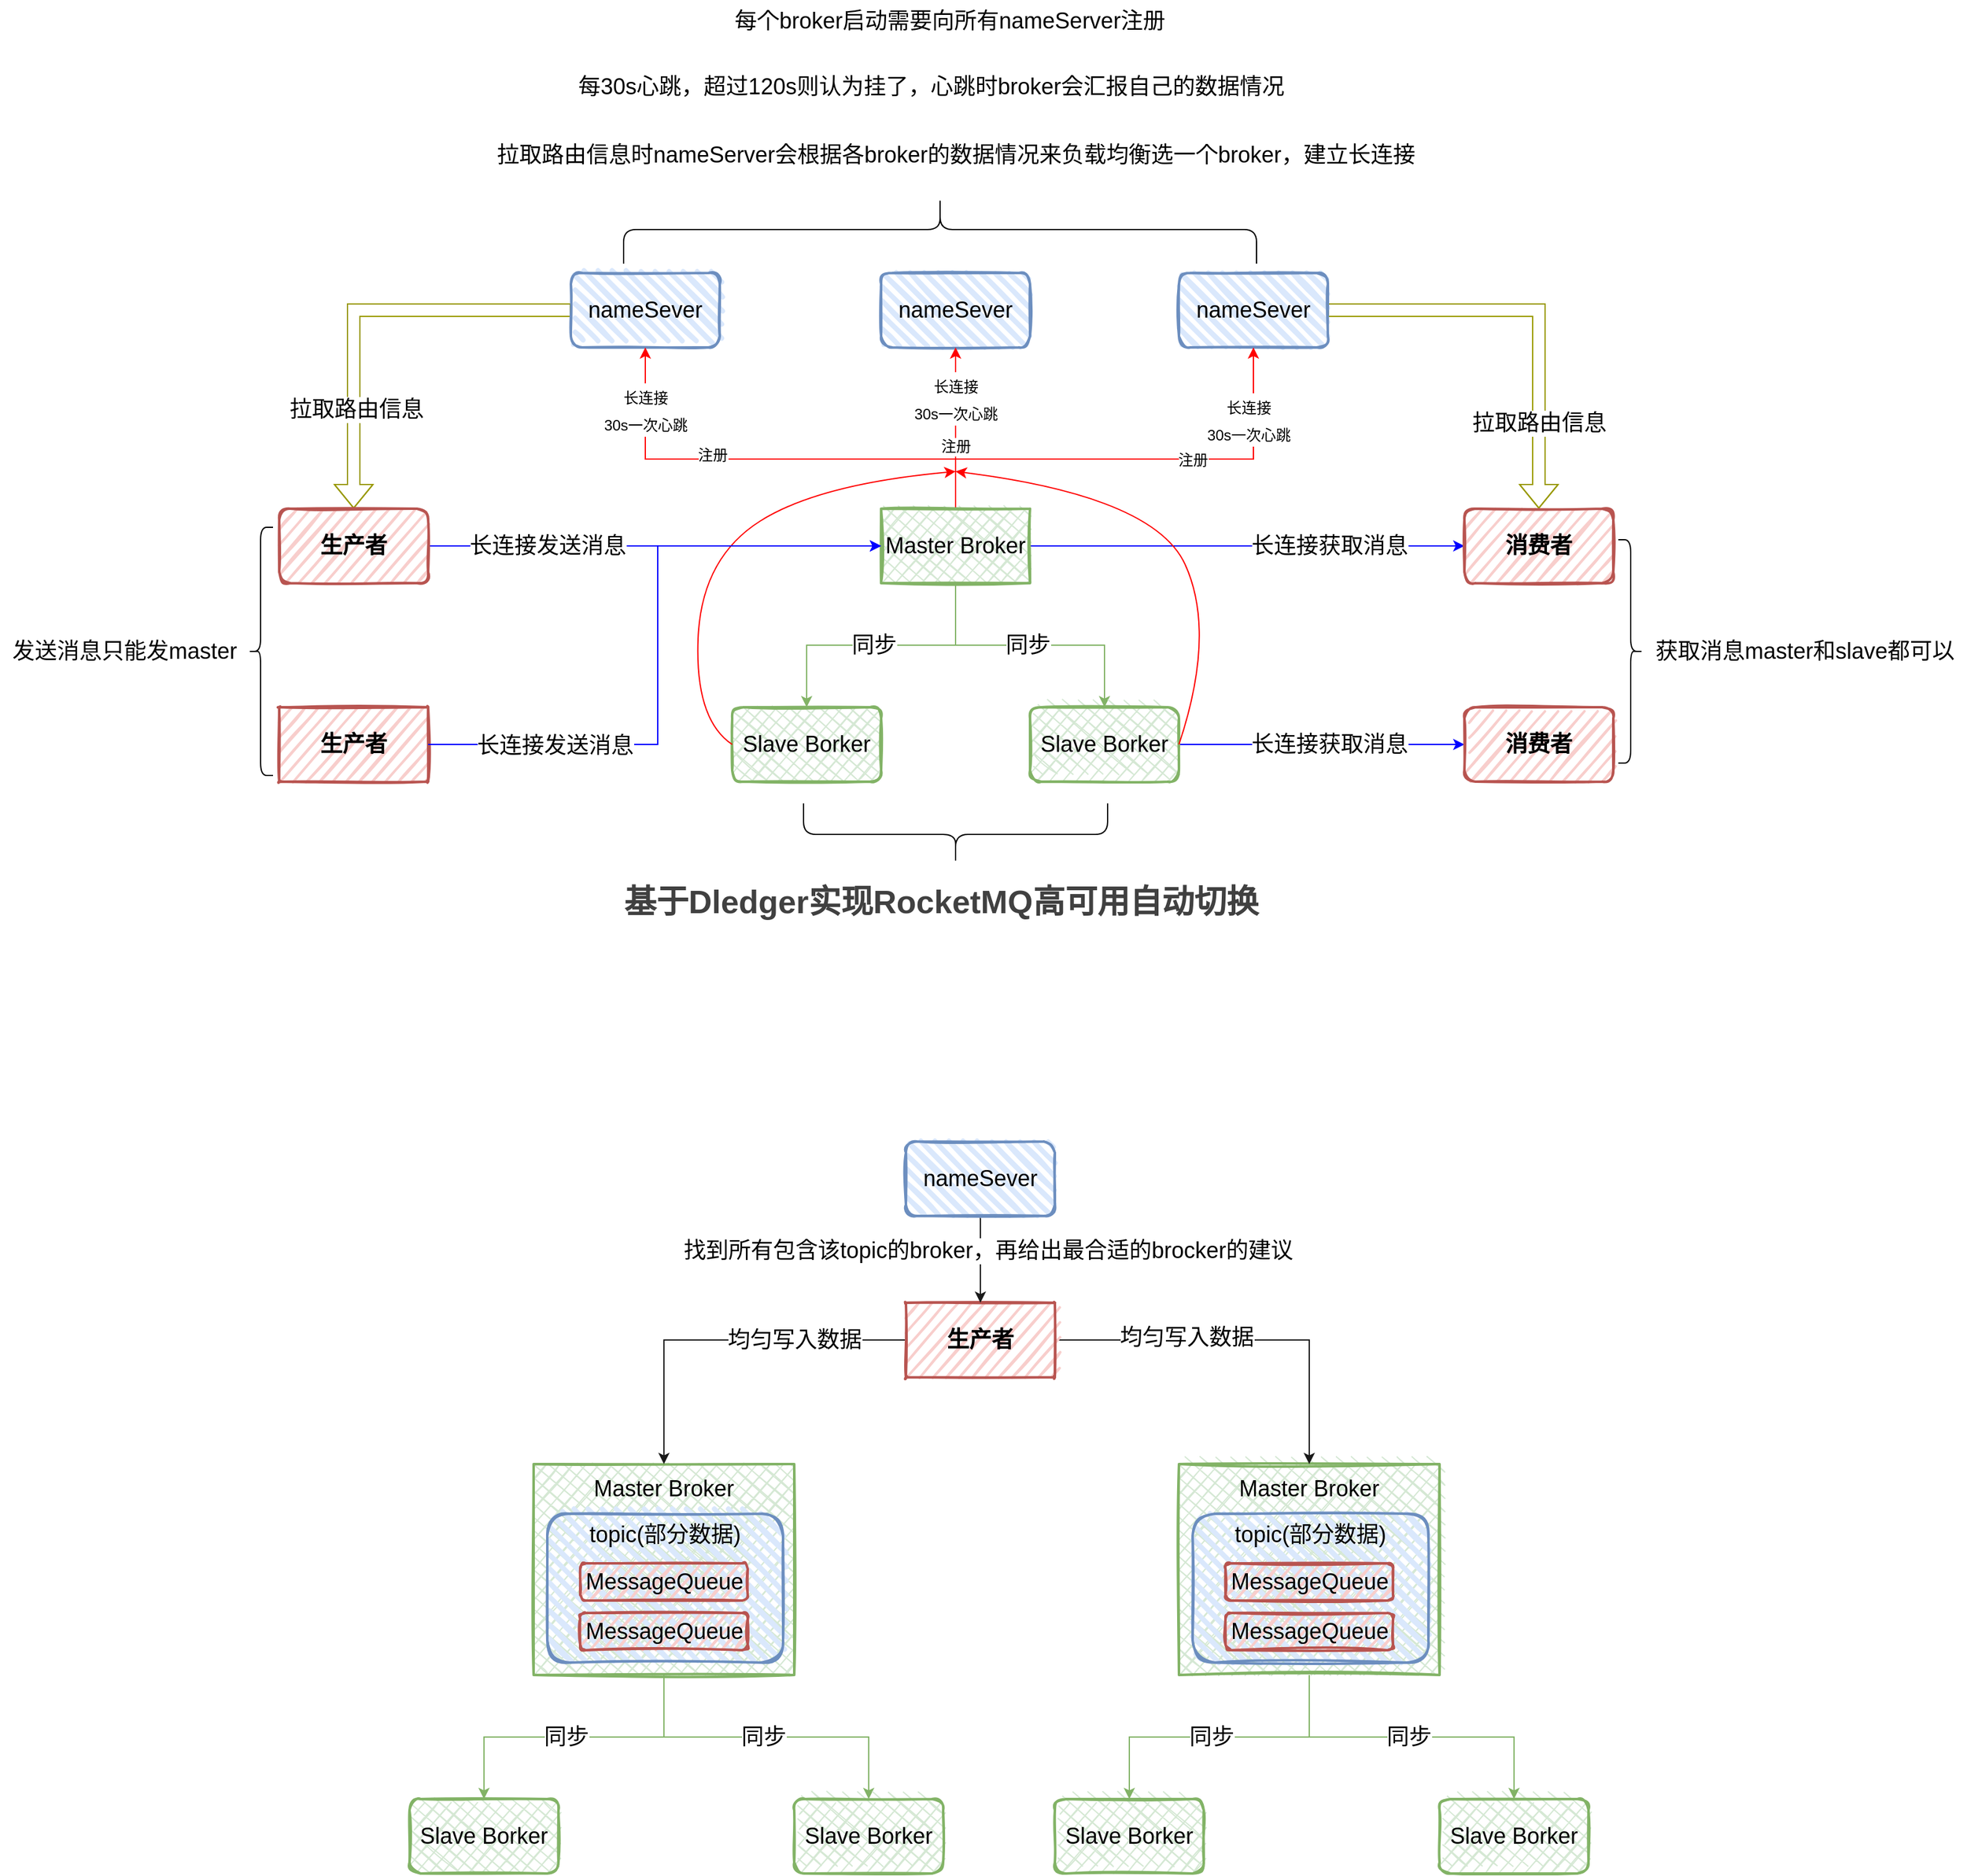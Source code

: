 <mxfile version="16.2.2" type="github">
  <diagram id="UukSEk4Vx-OJ-TLTvmII" name="第 1 页">
    <mxGraphModel dx="1544" dy="1113" grid="1" gridSize="10" guides="1" tooltips="1" connect="1" arrows="1" fold="1" page="1" pageScale="1" pageWidth="3300" pageHeight="4681" math="0" shadow="0">
      <root>
        <mxCell id="0" />
        <mxCell id="1" parent="0" />
        <mxCell id="u4I7CA3MxaDfeZdkPv-0-1" value="&lt;font style=&quot;font-size: 18px&quot;&gt;nameSever&lt;/font&gt;" style="rounded=1;whiteSpace=wrap;html=1;strokeWidth=2;fillWeight=4;hachureGap=8;hachureAngle=45;fillColor=#dae8fc;sketch=1;strokeColor=#6c8ebf;" parent="1" vertex="1">
          <mxGeometry x="960" y="440" width="120" height="60" as="geometry" />
        </mxCell>
        <mxCell id="u4I7CA3MxaDfeZdkPv-0-2" style="edgeStyle=orthogonalEdgeStyle;rounded=0;orthogonalLoop=1;jettySize=auto;html=1;exitX=0;exitY=0.5;exitDx=0;exitDy=0;entryX=0.5;entryY=0;entryDx=0;entryDy=0;fontSize=18;strokeColor=#999900;shape=flexArrow;" parent="1" source="u4I7CA3MxaDfeZdkPv-0-4" target="u4I7CA3MxaDfeZdkPv-0-32" edge="1">
          <mxGeometry relative="1" as="geometry" />
        </mxCell>
        <mxCell id="u4I7CA3MxaDfeZdkPv-0-3" value="拉取路由信息" style="edgeLabel;html=1;align=center;verticalAlign=middle;resizable=0;points=[];fontSize=18;" parent="u4I7CA3MxaDfeZdkPv-0-2" vertex="1" connectable="0">
          <mxGeometry x="0.524" y="2" relative="1" as="geometry">
            <mxPoint y="-1" as="offset" />
          </mxGeometry>
        </mxCell>
        <mxCell id="u4I7CA3MxaDfeZdkPv-0-4" value="&lt;font style=&quot;font-size: 18px&quot;&gt;nameSever&lt;/font&gt;" style="rounded=1;whiteSpace=wrap;html=1;strokeWidth=2;fillWeight=4;hachureGap=8;hachureAngle=45;fillColor=#dae8fc;sketch=1;strokeColor=#6c8ebf;" parent="1" vertex="1">
          <mxGeometry x="710" y="440" width="120" height="60" as="geometry" />
        </mxCell>
        <mxCell id="u4I7CA3MxaDfeZdkPv-0-5" style="edgeStyle=orthogonalEdgeStyle;rounded=0;orthogonalLoop=1;jettySize=auto;html=1;exitX=1;exitY=0.5;exitDx=0;exitDy=0;entryX=0.5;entryY=0;entryDx=0;entryDy=0;fontSize=18;strokeColor=#999900;shape=flexArrow;" parent="1" source="u4I7CA3MxaDfeZdkPv-0-7" target="u4I7CA3MxaDfeZdkPv-0-34" edge="1">
          <mxGeometry relative="1" as="geometry" />
        </mxCell>
        <mxCell id="u4I7CA3MxaDfeZdkPv-0-6" value="拉取路由信息" style="edgeLabel;html=1;align=center;verticalAlign=middle;resizable=0;points=[];fontSize=18;" parent="u4I7CA3MxaDfeZdkPv-0-5" vertex="1" connectable="0">
          <mxGeometry x="0.335" y="-2" relative="1" as="geometry">
            <mxPoint x="2" y="40" as="offset" />
          </mxGeometry>
        </mxCell>
        <mxCell id="u4I7CA3MxaDfeZdkPv-0-7" value="&lt;font style=&quot;font-size: 18px&quot;&gt;nameSever&lt;/font&gt;" style="rounded=1;whiteSpace=wrap;html=1;strokeWidth=2;fillWeight=4;hachureGap=8;hachureAngle=45;fillColor=#dae8fc;sketch=1;strokeColor=#6c8ebf;" parent="1" vertex="1">
          <mxGeometry x="1200" y="440" width="120" height="60" as="geometry" />
        </mxCell>
        <mxCell id="u4I7CA3MxaDfeZdkPv-0-8" value="" style="edgeStyle=orthogonalEdgeStyle;rounded=0;orthogonalLoop=1;jettySize=auto;html=1;fontSize=18;strokeColor=#82b366;exitX=0.5;exitY=1;exitDx=0;exitDy=0;fillColor=#d5e8d4;" parent="1" source="u4I7CA3MxaDfeZdkPv-0-21" target="u4I7CA3MxaDfeZdkPv-0-22" edge="1">
          <mxGeometry relative="1" as="geometry" />
        </mxCell>
        <mxCell id="u4I7CA3MxaDfeZdkPv-0-9" value="同步" style="edgeLabel;html=1;align=center;verticalAlign=middle;resizable=0;points=[];fontSize=18;" parent="u4I7CA3MxaDfeZdkPv-0-8" vertex="1" connectable="0">
          <mxGeometry x="0.054" relative="1" as="geometry">
            <mxPoint as="offset" />
          </mxGeometry>
        </mxCell>
        <mxCell id="u4I7CA3MxaDfeZdkPv-0-10" value="" style="edgeStyle=orthogonalEdgeStyle;rounded=0;orthogonalLoop=1;jettySize=auto;html=1;fontSize=18;strokeColor=#82b366;fillColor=#d5e8d4;" parent="1" source="u4I7CA3MxaDfeZdkPv-0-21" target="u4I7CA3MxaDfeZdkPv-0-25" edge="1">
          <mxGeometry relative="1" as="geometry" />
        </mxCell>
        <mxCell id="u4I7CA3MxaDfeZdkPv-0-11" value="同步" style="edgeLabel;html=1;align=center;verticalAlign=middle;resizable=0;points=[];fontSize=18;" parent="u4I7CA3MxaDfeZdkPv-0-10" vertex="1" connectable="0">
          <mxGeometry x="-0.018" y="-6" relative="1" as="geometry">
            <mxPoint y="-6" as="offset" />
          </mxGeometry>
        </mxCell>
        <mxCell id="u4I7CA3MxaDfeZdkPv-0-12" style="edgeStyle=orthogonalEdgeStyle;rounded=0;orthogonalLoop=1;jettySize=auto;html=1;entryX=0.5;entryY=1;entryDx=0;entryDy=0;fontSize=18;strokeColor=#FF0000;" parent="1" target="u4I7CA3MxaDfeZdkPv-0-7" edge="1">
          <mxGeometry relative="1" as="geometry">
            <mxPoint x="1020" y="620" as="sourcePoint" />
            <Array as="points">
              <mxPoint x="1020" y="590" />
              <mxPoint x="1260" y="590" />
            </Array>
          </mxGeometry>
        </mxCell>
        <mxCell id="u4I7CA3MxaDfeZdkPv-0-13" value="注册" style="edgeLabel;html=1;align=center;verticalAlign=middle;resizable=0;points=[];fontSize=12;" parent="u4I7CA3MxaDfeZdkPv-0-12" vertex="1" connectable="0">
          <mxGeometry x="0.229" y="-1" relative="1" as="geometry">
            <mxPoint as="offset" />
          </mxGeometry>
        </mxCell>
        <mxCell id="u4I7CA3MxaDfeZdkPv-0-14" style="edgeStyle=orthogonalEdgeStyle;rounded=0;orthogonalLoop=1;jettySize=auto;html=1;exitX=0.5;exitY=0;exitDx=0;exitDy=0;entryX=0.5;entryY=1;entryDx=0;entryDy=0;fontSize=18;strokeColor=#FF0000;" parent="1" source="u4I7CA3MxaDfeZdkPv-0-21" target="u4I7CA3MxaDfeZdkPv-0-1" edge="1">
          <mxGeometry relative="1" as="geometry" />
        </mxCell>
        <mxCell id="u4I7CA3MxaDfeZdkPv-0-15" value="&lt;font style=&quot;font-size: 12px&quot;&gt;长连接&lt;br&gt;30s一次心跳&lt;/font&gt;" style="edgeLabel;html=1;align=center;verticalAlign=middle;resizable=0;points=[];fontSize=18;" parent="u4I7CA3MxaDfeZdkPv-0-14" vertex="1" connectable="0">
          <mxGeometry x="0.486" relative="1" as="geometry">
            <mxPoint y="7" as="offset" />
          </mxGeometry>
        </mxCell>
        <mxCell id="u4I7CA3MxaDfeZdkPv-0-16" value="注册" style="edgeLabel;html=1;align=center;verticalAlign=middle;resizable=0;points=[];fontSize=12;" parent="u4I7CA3MxaDfeZdkPv-0-14" vertex="1" connectable="0">
          <mxGeometry x="-0.578" relative="1" as="geometry">
            <mxPoint y="-23" as="offset" />
          </mxGeometry>
        </mxCell>
        <mxCell id="u4I7CA3MxaDfeZdkPv-0-17" style="edgeStyle=orthogonalEdgeStyle;rounded=0;orthogonalLoop=1;jettySize=auto;html=1;exitX=0.5;exitY=0;exitDx=0;exitDy=0;entryX=0.5;entryY=1;entryDx=0;entryDy=0;fontSize=18;strokeColor=#FF0000;" parent="1" source="u4I7CA3MxaDfeZdkPv-0-21" target="u4I7CA3MxaDfeZdkPv-0-4" edge="1">
          <mxGeometry relative="1" as="geometry">
            <Array as="points">
              <mxPoint x="1020" y="590" />
              <mxPoint x="770" y="590" />
            </Array>
          </mxGeometry>
        </mxCell>
        <mxCell id="u4I7CA3MxaDfeZdkPv-0-18" value="注册" style="edgeLabel;html=1;align=center;verticalAlign=middle;resizable=0;points=[];fontSize=12;" parent="u4I7CA3MxaDfeZdkPv-0-17" vertex="1" connectable="0">
          <mxGeometry x="0.246" y="-2" relative="1" as="geometry">
            <mxPoint y="-1" as="offset" />
          </mxGeometry>
        </mxCell>
        <mxCell id="u4I7CA3MxaDfeZdkPv-0-19" style="edgeStyle=orthogonalEdgeStyle;rounded=0;orthogonalLoop=1;jettySize=auto;html=1;exitX=1;exitY=0.5;exitDx=0;exitDy=0;entryX=0;entryY=0.5;entryDx=0;entryDy=0;fontSize=18;strokeColor=#0000FF;" parent="1" source="u4I7CA3MxaDfeZdkPv-0-21" target="u4I7CA3MxaDfeZdkPv-0-34" edge="1">
          <mxGeometry relative="1" as="geometry" />
        </mxCell>
        <mxCell id="u4I7CA3MxaDfeZdkPv-0-20" value="长连接获取消息" style="edgeLabel;html=1;align=center;verticalAlign=middle;resizable=0;points=[];fontSize=18;" parent="u4I7CA3MxaDfeZdkPv-0-19" vertex="1" connectable="0">
          <mxGeometry x="-0.031" y="4" relative="1" as="geometry">
            <mxPoint x="71" y="4" as="offset" />
          </mxGeometry>
        </mxCell>
        <mxCell id="u4I7CA3MxaDfeZdkPv-0-21" value="Master Broker" style="whiteSpace=wrap;html=1;fontSize=18;fillColor=#d5e8d4;strokeWidth=2;fillWeight=-1;hachureGap=8;fillStyle=cross-hatch;sketch=1;strokeColor=#82b366;" parent="1" vertex="1">
          <mxGeometry x="960" y="630" width="120" height="60" as="geometry" />
        </mxCell>
        <mxCell id="u4I7CA3MxaDfeZdkPv-0-22" value="&lt;span&gt;Slave Borker&lt;/span&gt;" style="rounded=1;whiteSpace=wrap;html=1;fontSize=18;fillColor=#d5e8d4;strokeColor=#82b366;strokeWidth=2;fillWeight=-1;hachureGap=8;fillStyle=cross-hatch;sketch=1;" parent="1" vertex="1">
          <mxGeometry x="840" y="790" width="120" height="60" as="geometry" />
        </mxCell>
        <mxCell id="u4I7CA3MxaDfeZdkPv-0-23" style="edgeStyle=orthogonalEdgeStyle;rounded=0;orthogonalLoop=1;jettySize=auto;html=1;exitX=1;exitY=0.5;exitDx=0;exitDy=0;entryX=0;entryY=0.5;entryDx=0;entryDy=0;fontSize=18;strokeColor=#0000FF;" parent="1" source="u4I7CA3MxaDfeZdkPv-0-25" target="u4I7CA3MxaDfeZdkPv-0-35" edge="1">
          <mxGeometry relative="1" as="geometry" />
        </mxCell>
        <mxCell id="u4I7CA3MxaDfeZdkPv-0-24" value="长连接获取消息" style="edgeLabel;html=1;align=center;verticalAlign=middle;resizable=0;points=[];fontSize=18;" parent="u4I7CA3MxaDfeZdkPv-0-23" vertex="1" connectable="0">
          <mxGeometry x="-0.236" y="4" relative="1" as="geometry">
            <mxPoint x="33" y="4" as="offset" />
          </mxGeometry>
        </mxCell>
        <mxCell id="u4I7CA3MxaDfeZdkPv-0-25" value="&lt;span&gt;Slave Borker&lt;/span&gt;" style="rounded=1;whiteSpace=wrap;html=1;fontSize=18;fillColor=#d5e8d4;strokeColor=#82b366;strokeWidth=2;fillWeight=-1;hachureGap=8;fillStyle=cross-hatch;sketch=1;" parent="1" vertex="1">
          <mxGeometry x="1080" y="790" width="120" height="60" as="geometry" />
        </mxCell>
        <mxCell id="u4I7CA3MxaDfeZdkPv-0-26" value="&lt;font style=&quot;font-size: 12px&quot;&gt;长连接&lt;br&gt;30s一次心跳&lt;/font&gt;" style="edgeLabel;html=1;align=center;verticalAlign=middle;resizable=0;points=[];fontSize=18;" parent="1" vertex="1" connectable="0">
          <mxGeometry x="770" y="550" as="geometry" />
        </mxCell>
        <mxCell id="u4I7CA3MxaDfeZdkPv-0-27" value="&lt;font style=&quot;font-size: 12px&quot;&gt;长连接&lt;br&gt;30s一次心跳&lt;/font&gt;" style="edgeLabel;html=1;align=center;verticalAlign=middle;resizable=0;points=[];fontSize=18;" parent="1" vertex="1" connectable="0">
          <mxGeometry x="1080" y="560" as="geometry">
            <mxPoint x="176" y="-2" as="offset" />
          </mxGeometry>
        </mxCell>
        <mxCell id="u4I7CA3MxaDfeZdkPv-0-28" value="" style="curved=1;endArrow=classic;html=1;rounded=0;fontSize=12;strokeColor=#FF0000;exitX=1;exitY=0.5;exitDx=0;exitDy=0;" parent="1" source="u4I7CA3MxaDfeZdkPv-0-25" edge="1">
          <mxGeometry width="50" height="50" relative="1" as="geometry">
            <mxPoint x="1180" y="730" as="sourcePoint" />
            <mxPoint x="1020" y="600" as="targetPoint" />
            <Array as="points">
              <mxPoint x="1230" y="730" />
              <mxPoint x="1180" y="620" />
            </Array>
          </mxGeometry>
        </mxCell>
        <mxCell id="u4I7CA3MxaDfeZdkPv-0-29" value="" style="curved=1;endArrow=classic;html=1;rounded=0;fontSize=12;strokeColor=#FF0000;exitX=0;exitY=0.5;exitDx=0;exitDy=0;" parent="1" source="u4I7CA3MxaDfeZdkPv-0-22" edge="1">
          <mxGeometry width="50" height="50" relative="1" as="geometry">
            <mxPoint x="815" y="720" as="sourcePoint" />
            <mxPoint x="1020" y="600" as="targetPoint" />
            <Array as="points">
              <mxPoint x="810" y="800" />
              <mxPoint x="815" y="670" />
              <mxPoint x="910" y="610" />
            </Array>
          </mxGeometry>
        </mxCell>
        <mxCell id="u4I7CA3MxaDfeZdkPv-0-30" style="edgeStyle=orthogonalEdgeStyle;rounded=0;orthogonalLoop=1;jettySize=auto;html=1;exitX=1;exitY=0.5;exitDx=0;exitDy=0;entryX=0;entryY=0.5;entryDx=0;entryDy=0;fontSize=18;strokeColor=#0000FF;" parent="1" source="u4I7CA3MxaDfeZdkPv-0-32" target="u4I7CA3MxaDfeZdkPv-0-21" edge="1">
          <mxGeometry relative="1" as="geometry" />
        </mxCell>
        <mxCell id="u4I7CA3MxaDfeZdkPv-0-31" value="长连接发送消息" style="edgeLabel;html=1;align=center;verticalAlign=middle;resizable=0;points=[];fontSize=18;" parent="u4I7CA3MxaDfeZdkPv-0-30" vertex="1" connectable="0">
          <mxGeometry x="-0.302" y="-4" relative="1" as="geometry">
            <mxPoint x="-32" y="-4" as="offset" />
          </mxGeometry>
        </mxCell>
        <mxCell id="u4I7CA3MxaDfeZdkPv-0-32" value="&lt;font style=&quot;font-size: 18px&quot;&gt;&lt;b&gt;生产者&lt;/b&gt;&lt;/font&gt;" style="rounded=1;whiteSpace=wrap;html=1;fillColor=#f8cecc;strokeWidth=2;fillWeight=2;hachureGap=8;fillStyle=dots;sketch=1;strokeColor=#b85450;" parent="1" vertex="1">
          <mxGeometry x="475" y="630" width="120" height="60" as="geometry" />
        </mxCell>
        <mxCell id="u4I7CA3MxaDfeZdkPv-0-33" value="&lt;font style=&quot;font-size: 18px&quot;&gt;&lt;b&gt;生产者&lt;/b&gt;&lt;/font&gt;" style="rounded=1;whiteSpace=wrap;html=1;fillColor=#f8cecc;strokeWidth=2;fillWeight=2;hachureGap=8;fillStyle=dots;sketch=1;strokeColor=#b85450;arcSize=0;" parent="1" vertex="1">
          <mxGeometry x="475" y="790" width="120" height="60" as="geometry" />
        </mxCell>
        <mxCell id="u4I7CA3MxaDfeZdkPv-0-34" value="&lt;font style=&quot;font-size: 18px&quot;&gt;&lt;b&gt;消费者&lt;/b&gt;&lt;/font&gt;" style="rounded=1;whiteSpace=wrap;html=1;fillColor=#f8cecc;strokeWidth=2;fillWeight=2;hachureGap=8;fillStyle=dots;sketch=1;strokeColor=#b85450;" parent="1" vertex="1">
          <mxGeometry x="1430" y="630" width="120" height="60" as="geometry" />
        </mxCell>
        <mxCell id="u4I7CA3MxaDfeZdkPv-0-35" value="&lt;font style=&quot;font-size: 18px&quot;&gt;&lt;b&gt;消费者&lt;/b&gt;&lt;/font&gt;" style="rounded=1;whiteSpace=wrap;html=1;fillColor=#f8cecc;strokeWidth=2;fillWeight=2;hachureGap=8;fillStyle=dots;sketch=1;strokeColor=#b85450;" parent="1" vertex="1">
          <mxGeometry x="1430" y="790" width="120" height="60" as="geometry" />
        </mxCell>
        <mxCell id="u4I7CA3MxaDfeZdkPv-0-36" style="edgeStyle=orthogonalEdgeStyle;rounded=0;orthogonalLoop=1;jettySize=auto;html=1;exitX=1;exitY=0.5;exitDx=0;exitDy=0;entryX=0;entryY=0.5;entryDx=0;entryDy=0;fontSize=18;strokeColor=#0000FF;" parent="1" source="u4I7CA3MxaDfeZdkPv-0-33" target="u4I7CA3MxaDfeZdkPv-0-21" edge="1">
          <mxGeometry relative="1" as="geometry">
            <mxPoint x="595" y="799.09" as="sourcePoint" />
            <mxPoint x="960" y="799.09" as="targetPoint" />
            <Array as="points">
              <mxPoint x="780" y="820" />
              <mxPoint x="780" y="660" />
            </Array>
          </mxGeometry>
        </mxCell>
        <mxCell id="u4I7CA3MxaDfeZdkPv-0-37" value="长连接发送消息" style="edgeLabel;html=1;align=center;verticalAlign=middle;resizable=0;points=[];fontSize=18;" parent="u4I7CA3MxaDfeZdkPv-0-36" vertex="1" connectable="0">
          <mxGeometry x="-0.302" y="-4" relative="1" as="geometry">
            <mxPoint x="-81" y="-3" as="offset" />
          </mxGeometry>
        </mxCell>
        <mxCell id="u4I7CA3MxaDfeZdkPv-0-38" value="发送消息只能发master" style="text;html=1;align=center;verticalAlign=middle;resizable=0;points=[];autosize=1;strokeColor=none;fillColor=none;fontSize=18;" parent="1" vertex="1">
          <mxGeometry x="250" y="730" width="200" height="30" as="geometry" />
        </mxCell>
        <mxCell id="u4I7CA3MxaDfeZdkPv-0-39" value="" style="shape=curlyBracket;whiteSpace=wrap;html=1;rounded=1;fontSize=18;" parent="1" vertex="1">
          <mxGeometry x="450" y="645" width="20" height="200" as="geometry" />
        </mxCell>
        <mxCell id="u4I7CA3MxaDfeZdkPv-0-40" value="" style="shape=curlyBracket;whiteSpace=wrap;html=1;rounded=1;flipH=1;fontSize=18;" parent="1" vertex="1">
          <mxGeometry x="1554" y="655" width="20" height="180" as="geometry" />
        </mxCell>
        <mxCell id="u4I7CA3MxaDfeZdkPv-0-41" value="获取消息master和slave都可以" style="text;html=1;align=center;verticalAlign=middle;resizable=0;points=[];autosize=1;strokeColor=none;fillColor=none;fontSize=18;" parent="1" vertex="1">
          <mxGeometry x="1574" y="730" width="260" height="30" as="geometry" />
        </mxCell>
        <mxCell id="u4I7CA3MxaDfeZdkPv-0-42" value="" style="shape=curlyBracket;whiteSpace=wrap;html=1;rounded=1;fontSize=18;rotation=90;" parent="1" vertex="1">
          <mxGeometry x="980" y="150" width="55" height="510" as="geometry" />
        </mxCell>
        <mxCell id="u4I7CA3MxaDfeZdkPv-0-43" value="&lt;meta charset=&quot;utf-8&quot;&gt;&lt;span style=&quot;color: rgb(0, 0, 0); font-family: helvetica; font-size: 18px; font-style: normal; font-weight: 400; letter-spacing: normal; text-align: center; text-indent: 0px; text-transform: none; word-spacing: 0px; background-color: rgb(255, 255, 255); display: inline; float: none;&quot;&gt;每个broker启动需要向所有nameServer注册&lt;/span&gt;" style="text;whiteSpace=wrap;html=1;fontSize=18;" parent="1" vertex="1">
          <mxGeometry x="840" y="220" width="370" height="40" as="geometry" />
        </mxCell>
        <mxCell id="u4I7CA3MxaDfeZdkPv-0-44" value="每30s心跳，超过120s则认为挂了，心跳时broker会汇报自己的数据情况" style="edgeLabel;html=1;align=center;verticalAlign=middle;resizable=0;points=[];fontSize=18;" parent="1" vertex="1" connectable="0">
          <mxGeometry x="1000.001" y="289.998" as="geometry" />
        </mxCell>
        <mxCell id="u4I7CA3MxaDfeZdkPv-0-45" value="拉取路由信息时nameServer会根据各broker的数据情况来负载均衡选一个broker，建立长连接" style="text;html=1;align=center;verticalAlign=middle;resizable=0;points=[];autosize=1;strokeColor=none;fillColor=none;fontSize=18;" parent="1" vertex="1">
          <mxGeometry x="640" y="330" width="760" height="30" as="geometry" />
        </mxCell>
        <mxCell id="u4I7CA3MxaDfeZdkPv-0-46" value="" style="shape=curlyBracket;whiteSpace=wrap;html=1;rounded=1;flipH=1;fontSize=18;rotation=90;" parent="1" vertex="1">
          <mxGeometry x="995" y="770" width="50" height="245" as="geometry" />
        </mxCell>
        <mxCell id="u4I7CA3MxaDfeZdkPv-0-47" value="&lt;h1 style=&quot;box-sizing: border-box ; margin-top: 0px ; margin-bottom: 16px ; color: rgb(64 , 64 , 64) ; font-size: 26px ; font-family: , &amp;#34;system-ui&amp;#34; , &amp;#34;apple color emoji&amp;#34; , &amp;#34;segoe ui emoji&amp;#34; , &amp;#34;segoe ui symbol&amp;#34; , &amp;#34;segoe ui&amp;#34; , &amp;#34;pingfang sc&amp;#34; , &amp;#34;hiragino sans gb&amp;#34; , &amp;#34;microsoft yahei&amp;#34; , &amp;#34;helvetica neue&amp;#34; , &amp;#34;helvetica&amp;#34; , &amp;#34;arial&amp;#34; , sans-serif ; background-color: rgb(255 , 255 , 255)&quot;&gt;基于Dledger实现RocketMQ高可用自动切换&lt;/h1&gt;" style="text;html=1;align=center;verticalAlign=middle;resizable=0;points=[];autosize=1;strokeColor=none;fillColor=none;fontSize=18;" parent="1" vertex="1">
          <mxGeometry x="742.5" y="935" width="530" height="40" as="geometry" />
        </mxCell>
        <mxCell id="u4I7CA3MxaDfeZdkPv-0-48" value="" style="edgeStyle=orthogonalEdgeStyle;rounded=0;orthogonalLoop=1;jettySize=auto;html=1;fontSize=18;strokeColor=#82b366;exitX=0.5;exitY=1;exitDx=0;exitDy=0;fillColor=#d5e8d4;" parent="1" source="u4I7CA3MxaDfeZdkPv-0-52" target="u4I7CA3MxaDfeZdkPv-0-53" edge="1">
          <mxGeometry relative="1" as="geometry" />
        </mxCell>
        <mxCell id="u4I7CA3MxaDfeZdkPv-0-49" value="同步" style="edgeLabel;html=1;align=center;verticalAlign=middle;resizable=0;points=[];fontSize=18;" parent="u4I7CA3MxaDfeZdkPv-0-48" vertex="1" connectable="0">
          <mxGeometry x="0.054" relative="1" as="geometry">
            <mxPoint as="offset" />
          </mxGeometry>
        </mxCell>
        <mxCell id="u4I7CA3MxaDfeZdkPv-0-50" value="" style="edgeStyle=orthogonalEdgeStyle;rounded=0;orthogonalLoop=1;jettySize=auto;html=1;fontSize=18;strokeColor=#82b366;fillColor=#d5e8d4;" parent="1" source="u4I7CA3MxaDfeZdkPv-0-52" target="u4I7CA3MxaDfeZdkPv-0-54" edge="1">
          <mxGeometry relative="1" as="geometry" />
        </mxCell>
        <mxCell id="u4I7CA3MxaDfeZdkPv-0-51" value="同步" style="edgeLabel;html=1;align=center;verticalAlign=middle;resizable=0;points=[];fontSize=18;" parent="u4I7CA3MxaDfeZdkPv-0-50" vertex="1" connectable="0">
          <mxGeometry x="-0.018" y="-6" relative="1" as="geometry">
            <mxPoint y="-6" as="offset" />
          </mxGeometry>
        </mxCell>
        <mxCell id="u4I7CA3MxaDfeZdkPv-0-52" value="&lt;div&gt;&lt;span&gt;Master Broker&lt;/span&gt;&lt;br&gt;&lt;/div&gt;&lt;div&gt;&lt;span&gt;&lt;br&gt;&lt;/span&gt;&lt;/div&gt;&lt;div&gt;&lt;span&gt;&lt;br&gt;&lt;/span&gt;&lt;/div&gt;&lt;div&gt;&lt;span&gt;&lt;br&gt;&lt;/span&gt;&lt;/div&gt;&lt;div&gt;&lt;span&gt;&lt;br&gt;&lt;/span&gt;&lt;/div&gt;&lt;div&gt;&lt;span&gt;&lt;br&gt;&lt;/span&gt;&lt;/div&gt;&lt;div&gt;&lt;span&gt;&lt;br&gt;&lt;/span&gt;&lt;/div&gt;" style="whiteSpace=wrap;html=1;fontSize=18;fillColor=#d5e8d4;strokeWidth=2;fillWeight=-1;hachureGap=8;fillStyle=cross-hatch;sketch=1;strokeColor=#82b366;align=center;" parent="1" vertex="1">
          <mxGeometry x="680" y="1400" width="210" height="170" as="geometry" />
        </mxCell>
        <mxCell id="u4I7CA3MxaDfeZdkPv-0-53" value="&lt;span&gt;Slave Borker&lt;/span&gt;" style="rounded=1;whiteSpace=wrap;html=1;fontSize=18;fillColor=#d5e8d4;strokeColor=#82b366;strokeWidth=2;fillWeight=-1;hachureGap=8;fillStyle=cross-hatch;sketch=1;" parent="1" vertex="1">
          <mxGeometry x="580" y="1670" width="120" height="60" as="geometry" />
        </mxCell>
        <mxCell id="u4I7CA3MxaDfeZdkPv-0-54" value="&lt;span&gt;Slave Borker&lt;/span&gt;" style="rounded=1;whiteSpace=wrap;html=1;fontSize=18;fillColor=#d5e8d4;strokeColor=#82b366;strokeWidth=2;fillWeight=-1;hachureGap=8;fillStyle=cross-hatch;sketch=1;" parent="1" vertex="1">
          <mxGeometry x="890" y="1670" width="120" height="60" as="geometry" />
        </mxCell>
        <mxCell id="u4I7CA3MxaDfeZdkPv-0-55" value="topic(部分数据)&lt;br&gt;&lt;br&gt;&lt;br&gt;&lt;br&gt;&lt;br&gt;" style="rounded=1;whiteSpace=wrap;html=1;strokeWidth=2;fillWeight=4;hachureGap=8;hachureAngle=45;fillColor=#dae8fc;sketch=1;fontSize=18;strokeColor=#6c8ebf;" parent="1" vertex="1">
          <mxGeometry x="691" y="1440" width="190" height="120" as="geometry" />
        </mxCell>
        <mxCell id="u4I7CA3MxaDfeZdkPv-0-56" value="MessageQueue" style="rounded=1;whiteSpace=wrap;html=1;fontSize=18;fillColor=#f8cecc;strokeWidth=2;fillWeight=2;hachureGap=8;fillStyle=dots;sketch=1;strokeColor=#b85450;" parent="1" vertex="1">
          <mxGeometry x="717.5" y="1480" width="135" height="30" as="geometry" />
        </mxCell>
        <mxCell id="u4I7CA3MxaDfeZdkPv-0-57" value="MessageQueue" style="rounded=1;whiteSpace=wrap;html=1;fontSize=18;fillColor=#f8cecc;strokeWidth=2;fillWeight=2;hachureGap=8;fillStyle=dots;sketch=1;strokeColor=#b85450;" parent="1" vertex="1">
          <mxGeometry x="717.5" y="1520" width="135" height="30" as="geometry" />
        </mxCell>
        <mxCell id="u4I7CA3MxaDfeZdkPv-0-58" value="" style="edgeStyle=orthogonalEdgeStyle;rounded=0;orthogonalLoop=1;jettySize=auto;html=1;fontSize=18;strokeColor=#82b366;exitX=0.5;exitY=1;exitDx=0;exitDy=0;fillColor=#d5e8d4;" parent="1" source="u4I7CA3MxaDfeZdkPv-0-62" target="u4I7CA3MxaDfeZdkPv-0-63" edge="1">
          <mxGeometry relative="1" as="geometry" />
        </mxCell>
        <mxCell id="u4I7CA3MxaDfeZdkPv-0-59" value="同步" style="edgeLabel;html=1;align=center;verticalAlign=middle;resizable=0;points=[];fontSize=18;" parent="u4I7CA3MxaDfeZdkPv-0-58" vertex="1" connectable="0">
          <mxGeometry x="0.054" relative="1" as="geometry">
            <mxPoint as="offset" />
          </mxGeometry>
        </mxCell>
        <mxCell id="u4I7CA3MxaDfeZdkPv-0-60" value="" style="edgeStyle=orthogonalEdgeStyle;rounded=0;orthogonalLoop=1;jettySize=auto;html=1;fontSize=18;strokeColor=#82b366;fillColor=#d5e8d4;" parent="1" source="u4I7CA3MxaDfeZdkPv-0-62" target="u4I7CA3MxaDfeZdkPv-0-64" edge="1">
          <mxGeometry relative="1" as="geometry" />
        </mxCell>
        <mxCell id="u4I7CA3MxaDfeZdkPv-0-61" value="同步" style="edgeLabel;html=1;align=center;verticalAlign=middle;resizable=0;points=[];fontSize=18;" parent="u4I7CA3MxaDfeZdkPv-0-60" vertex="1" connectable="0">
          <mxGeometry x="-0.018" y="-6" relative="1" as="geometry">
            <mxPoint y="-6" as="offset" />
          </mxGeometry>
        </mxCell>
        <mxCell id="u4I7CA3MxaDfeZdkPv-0-62" value="&lt;div&gt;&lt;span&gt;Master Broker&lt;/span&gt;&lt;br&gt;&lt;/div&gt;&lt;div&gt;&lt;span&gt;&lt;br&gt;&lt;/span&gt;&lt;/div&gt;&lt;div&gt;&lt;span&gt;&lt;br&gt;&lt;/span&gt;&lt;/div&gt;&lt;div&gt;&lt;span&gt;&lt;br&gt;&lt;/span&gt;&lt;/div&gt;&lt;div&gt;&lt;span&gt;&lt;br&gt;&lt;/span&gt;&lt;/div&gt;&lt;div&gt;&lt;span&gt;&lt;br&gt;&lt;/span&gt;&lt;/div&gt;&lt;div&gt;&lt;span&gt;&lt;br&gt;&lt;/span&gt;&lt;/div&gt;" style="whiteSpace=wrap;html=1;fontSize=18;fillColor=#d5e8d4;strokeWidth=2;fillWeight=-1;hachureGap=8;fillStyle=cross-hatch;sketch=1;strokeColor=#82b366;align=center;" parent="1" vertex="1">
          <mxGeometry x="1200" y="1400" width="210" height="170" as="geometry" />
        </mxCell>
        <mxCell id="u4I7CA3MxaDfeZdkPv-0-63" value="&lt;span&gt;Slave Borker&lt;/span&gt;" style="rounded=1;whiteSpace=wrap;html=1;fontSize=18;fillColor=#d5e8d4;strokeColor=#82b366;strokeWidth=2;fillWeight=-1;hachureGap=8;fillStyle=cross-hatch;sketch=1;" parent="1" vertex="1">
          <mxGeometry x="1100" y="1670" width="120" height="60" as="geometry" />
        </mxCell>
        <mxCell id="u4I7CA3MxaDfeZdkPv-0-64" value="&lt;span&gt;Slave Borker&lt;/span&gt;" style="rounded=1;whiteSpace=wrap;html=1;fontSize=18;fillColor=#d5e8d4;strokeColor=#82b366;strokeWidth=2;fillWeight=-1;hachureGap=8;fillStyle=cross-hatch;sketch=1;" parent="1" vertex="1">
          <mxGeometry x="1410" y="1670" width="120" height="60" as="geometry" />
        </mxCell>
        <mxCell id="u4I7CA3MxaDfeZdkPv-0-65" value="topic(部分数据)&lt;br&gt;&lt;br&gt;&lt;br&gt;&lt;br&gt;&lt;br&gt;" style="rounded=1;whiteSpace=wrap;html=1;strokeWidth=2;fillWeight=4;hachureGap=8;hachureAngle=45;fillColor=#dae8fc;sketch=1;fontSize=18;strokeColor=#6c8ebf;" parent="1" vertex="1">
          <mxGeometry x="1211" y="1440" width="190" height="120" as="geometry" />
        </mxCell>
        <mxCell id="u4I7CA3MxaDfeZdkPv-0-66" value="MessageQueue" style="rounded=1;whiteSpace=wrap;html=1;fontSize=18;fillColor=#f8cecc;strokeWidth=2;fillWeight=2;hachureGap=8;fillStyle=dots;sketch=1;strokeColor=#b85450;" parent="1" vertex="1">
          <mxGeometry x="1237.5" y="1480" width="135" height="30" as="geometry" />
        </mxCell>
        <mxCell id="u4I7CA3MxaDfeZdkPv-0-67" value="MessageQueue" style="rounded=1;whiteSpace=wrap;html=1;fontSize=18;fillColor=#f8cecc;strokeWidth=2;fillWeight=2;hachureGap=8;fillStyle=dots;sketch=1;strokeColor=#b85450;" parent="1" vertex="1">
          <mxGeometry x="1237.5" y="1520" width="135" height="30" as="geometry" />
        </mxCell>
        <mxCell id="u4I7CA3MxaDfeZdkPv-0-68" style="edgeStyle=orthogonalEdgeStyle;rounded=0;orthogonalLoop=1;jettySize=auto;html=1;exitX=1;exitY=0.5;exitDx=0;exitDy=0;fontSize=18;strokeColor=#1A1A1A;" parent="1" source="u4I7CA3MxaDfeZdkPv-0-71" target="u4I7CA3MxaDfeZdkPv-0-62" edge="1">
          <mxGeometry relative="1" as="geometry" />
        </mxCell>
        <mxCell id="u4I7CA3MxaDfeZdkPv-0-69" value="均匀写入数据" style="edgeLabel;html=1;align=center;verticalAlign=middle;resizable=0;points=[];fontSize=18;" parent="u4I7CA3MxaDfeZdkPv-0-68" vertex="1" connectable="0">
          <mxGeometry x="-0.305" y="4" relative="1" as="geometry">
            <mxPoint y="2" as="offset" />
          </mxGeometry>
        </mxCell>
        <mxCell id="u4I7CA3MxaDfeZdkPv-0-70" style="edgeStyle=orthogonalEdgeStyle;rounded=0;orthogonalLoop=1;jettySize=auto;html=1;exitX=0;exitY=0.5;exitDx=0;exitDy=0;fontSize=18;strokeColor=#1A1A1A;" parent="1" source="u4I7CA3MxaDfeZdkPv-0-71" target="u4I7CA3MxaDfeZdkPv-0-52" edge="1">
          <mxGeometry relative="1" as="geometry" />
        </mxCell>
        <mxCell id="u4I7CA3MxaDfeZdkPv-0-71" value="&lt;font style=&quot;font-size: 18px&quot;&gt;&lt;b&gt;生产者&lt;/b&gt;&lt;/font&gt;" style="rounded=1;whiteSpace=wrap;html=1;fillColor=#f8cecc;strokeWidth=2;fillWeight=2;hachureGap=8;fillStyle=dots;sketch=1;strokeColor=#b85450;arcSize=0;" parent="1" vertex="1">
          <mxGeometry x="980" y="1270" width="120" height="60" as="geometry" />
        </mxCell>
        <mxCell id="u4I7CA3MxaDfeZdkPv-0-72" value="均匀写入数据" style="edgeLabel;html=1;align=center;verticalAlign=middle;resizable=0;points=[];fontSize=18;" parent="1" vertex="1" connectable="0">
          <mxGeometry x="890" y="1300" as="geometry" />
        </mxCell>
        <mxCell id="u4I7CA3MxaDfeZdkPv-0-73" style="edgeStyle=orthogonalEdgeStyle;rounded=0;orthogonalLoop=1;jettySize=auto;html=1;exitX=0.5;exitY=1;exitDx=0;exitDy=0;entryX=0.5;entryY=0;entryDx=0;entryDy=0;fontSize=18;strokeColor=#1A1A1A;" parent="1" source="u4I7CA3MxaDfeZdkPv-0-75" target="u4I7CA3MxaDfeZdkPv-0-71" edge="1">
          <mxGeometry relative="1" as="geometry" />
        </mxCell>
        <mxCell id="u4I7CA3MxaDfeZdkPv-0-74" value="找到所有包含该topic的broker，再给出最合适的brocker的建议" style="edgeLabel;html=1;align=center;verticalAlign=middle;resizable=0;points=[];fontSize=18;" parent="u4I7CA3MxaDfeZdkPv-0-73" vertex="1" connectable="0">
          <mxGeometry x="-0.2" y="6" relative="1" as="geometry">
            <mxPoint as="offset" />
          </mxGeometry>
        </mxCell>
        <mxCell id="u4I7CA3MxaDfeZdkPv-0-75" value="&lt;font style=&quot;font-size: 18px&quot;&gt;nameSever&lt;/font&gt;" style="rounded=1;whiteSpace=wrap;html=1;strokeWidth=2;fillWeight=4;hachureGap=8;hachureAngle=45;fillColor=#dae8fc;sketch=1;strokeColor=#6c8ebf;" parent="1" vertex="1">
          <mxGeometry x="980" y="1140" width="120" height="60" as="geometry" />
        </mxCell>
      </root>
    </mxGraphModel>
  </diagram>
</mxfile>

